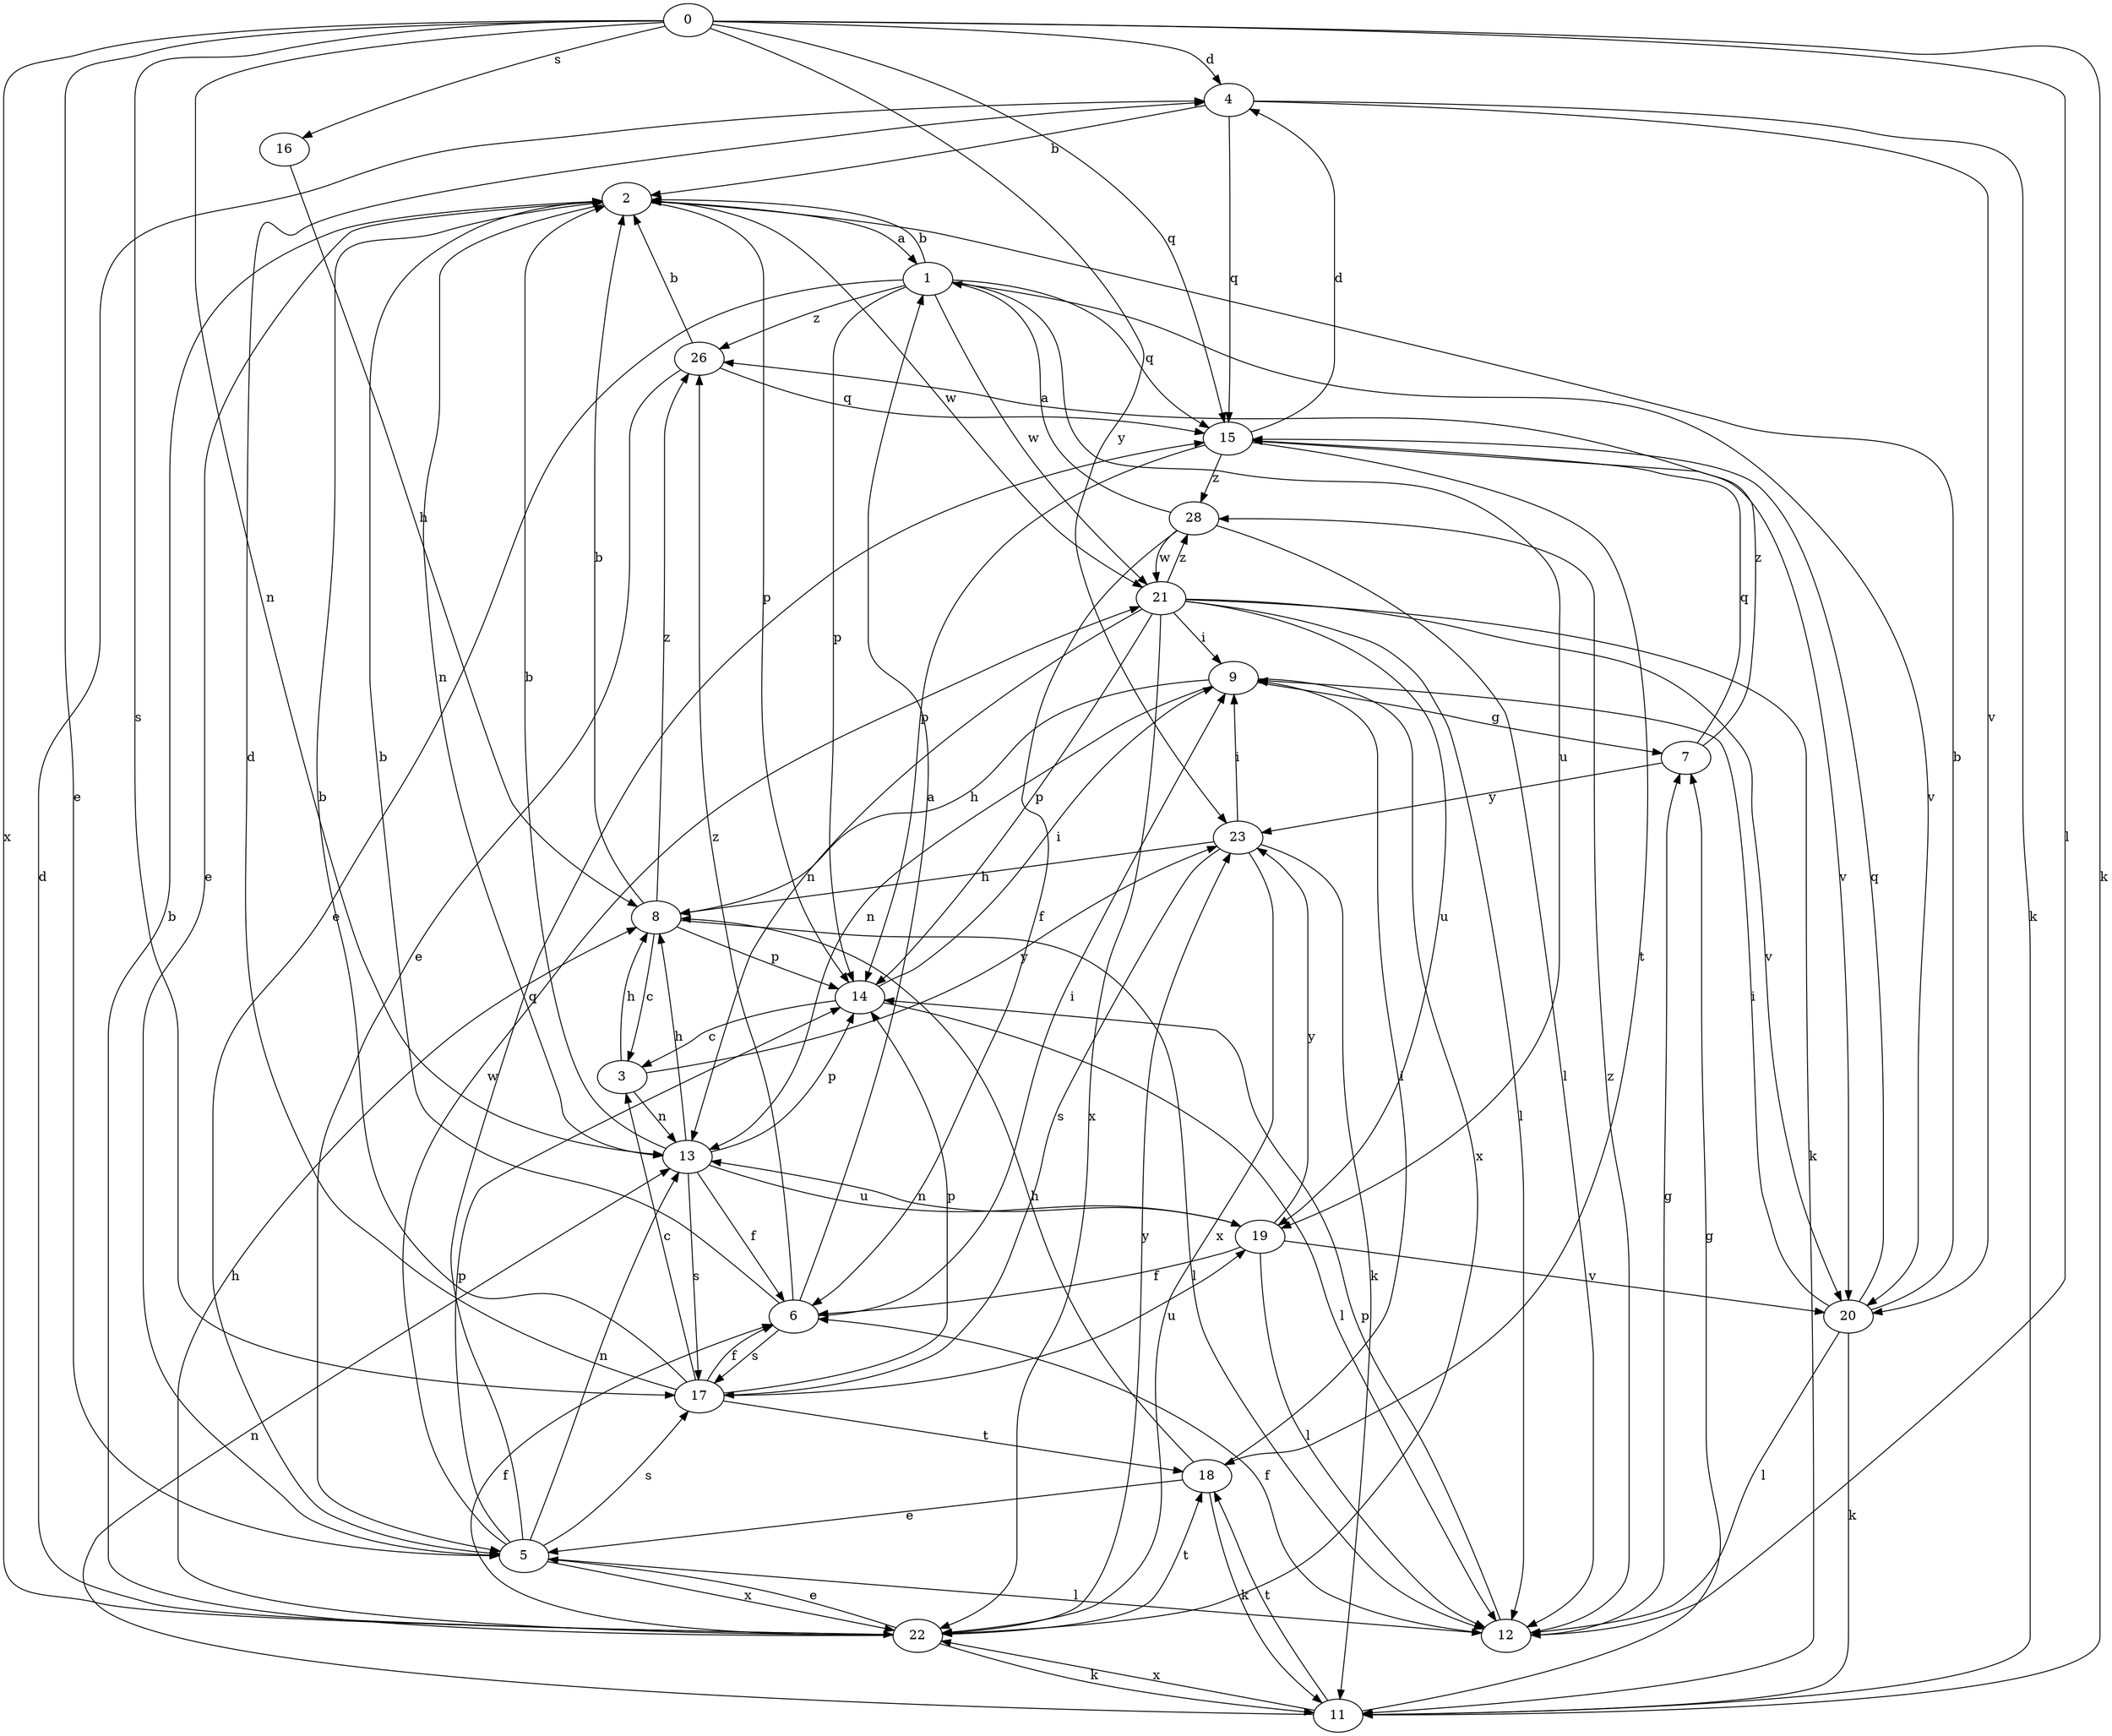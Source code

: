 strict digraph  {
0;
1;
2;
3;
4;
5;
6;
7;
8;
9;
11;
12;
13;
14;
15;
16;
17;
18;
19;
20;
21;
22;
23;
26;
28;
0 -> 4  [label=d];
0 -> 5  [label=e];
0 -> 11  [label=k];
0 -> 12  [label=l];
0 -> 13  [label=n];
0 -> 15  [label=q];
0 -> 16  [label=s];
0 -> 17  [label=s];
0 -> 22  [label=x];
0 -> 23  [label=y];
1 -> 2  [label=b];
1 -> 5  [label=e];
1 -> 14  [label=p];
1 -> 15  [label=q];
1 -> 19  [label=u];
1 -> 20  [label=v];
1 -> 21  [label=w];
1 -> 26  [label=z];
2 -> 1  [label=a];
2 -> 5  [label=e];
2 -> 13  [label=n];
2 -> 14  [label=p];
2 -> 21  [label=w];
3 -> 8  [label=h];
3 -> 13  [label=n];
3 -> 23  [label=y];
4 -> 2  [label=b];
4 -> 11  [label=k];
4 -> 15  [label=q];
4 -> 20  [label=v];
5 -> 12  [label=l];
5 -> 13  [label=n];
5 -> 14  [label=p];
5 -> 15  [label=q];
5 -> 17  [label=s];
5 -> 21  [label=w];
5 -> 22  [label=x];
6 -> 1  [label=a];
6 -> 2  [label=b];
6 -> 9  [label=i];
6 -> 17  [label=s];
6 -> 26  [label=z];
7 -> 15  [label=q];
7 -> 23  [label=y];
7 -> 26  [label=z];
8 -> 2  [label=b];
8 -> 3  [label=c];
8 -> 12  [label=l];
8 -> 14  [label=p];
8 -> 26  [label=z];
9 -> 7  [label=g];
9 -> 8  [label=h];
9 -> 13  [label=n];
9 -> 22  [label=x];
11 -> 7  [label=g];
11 -> 13  [label=n];
11 -> 18  [label=t];
11 -> 22  [label=x];
12 -> 6  [label=f];
12 -> 7  [label=g];
12 -> 14  [label=p];
12 -> 28  [label=z];
13 -> 2  [label=b];
13 -> 6  [label=f];
13 -> 8  [label=h];
13 -> 14  [label=p];
13 -> 17  [label=s];
13 -> 19  [label=u];
14 -> 3  [label=c];
14 -> 9  [label=i];
14 -> 12  [label=l];
15 -> 4  [label=d];
15 -> 14  [label=p];
15 -> 18  [label=t];
15 -> 20  [label=v];
15 -> 28  [label=z];
16 -> 8  [label=h];
17 -> 2  [label=b];
17 -> 3  [label=c];
17 -> 4  [label=d];
17 -> 6  [label=f];
17 -> 14  [label=p];
17 -> 18  [label=t];
17 -> 19  [label=u];
18 -> 5  [label=e];
18 -> 8  [label=h];
18 -> 9  [label=i];
18 -> 11  [label=k];
19 -> 6  [label=f];
19 -> 12  [label=l];
19 -> 13  [label=n];
19 -> 20  [label=v];
19 -> 23  [label=y];
20 -> 2  [label=b];
20 -> 9  [label=i];
20 -> 11  [label=k];
20 -> 12  [label=l];
20 -> 15  [label=q];
21 -> 9  [label=i];
21 -> 11  [label=k];
21 -> 12  [label=l];
21 -> 13  [label=n];
21 -> 14  [label=p];
21 -> 19  [label=u];
21 -> 20  [label=v];
21 -> 22  [label=x];
21 -> 28  [label=z];
22 -> 2  [label=b];
22 -> 4  [label=d];
22 -> 5  [label=e];
22 -> 6  [label=f];
22 -> 8  [label=h];
22 -> 11  [label=k];
22 -> 18  [label=t];
22 -> 23  [label=y];
23 -> 8  [label=h];
23 -> 9  [label=i];
23 -> 11  [label=k];
23 -> 17  [label=s];
23 -> 22  [label=x];
26 -> 2  [label=b];
26 -> 5  [label=e];
26 -> 15  [label=q];
28 -> 1  [label=a];
28 -> 6  [label=f];
28 -> 12  [label=l];
28 -> 21  [label=w];
}
